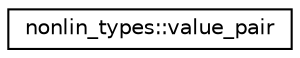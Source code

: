 digraph "Graphical Class Hierarchy"
{
  edge [fontname="Helvetica",fontsize="10",labelfontname="Helvetica",labelfontsize="10"];
  node [fontname="Helvetica",fontsize="10",shape=record];
  rankdir="LR";
  Node0 [label="nonlin_types::value_pair",height=0.2,width=0.4,color="black", fillcolor="white", style="filled",URL="$structnonlin__types_1_1value__pair.html",tooltip="Defines a pair of numeric values. "];
}
